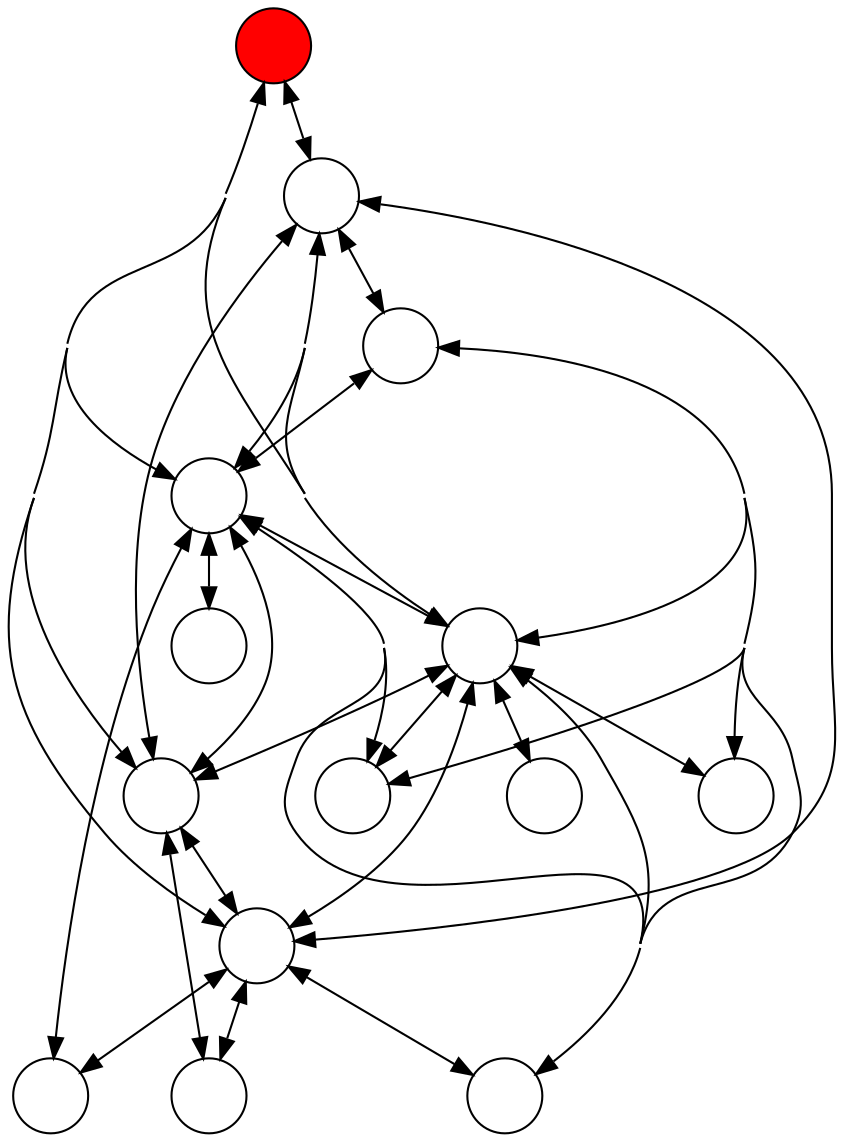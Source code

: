 digraph {
            concentrate=true
            node[label="" fillcolor=red, style=filled, shape=circle];
            -813406330
            node[label="" fillcolor=white, style=filled, shape=circle];
            
-813406330 -> -1170304139 [dir=both];
-813406330 -> -94561020 [dir=both];
-813406330 -> 282263853 [dir=both];
-813406330 -> 31106837 [dir=both];
-813406330 -> 125 [dir=both];
-1170304139 -> 282263853 [dir=both];
-1170304139 -> 31106837 [dir=both];
-1170304139 -> -94561020 [dir=both];
-1170304139 -> 1159226400 [dir=both];
-1170304139 -> 125 [dir=both];
-94561020 -> -778710392 [dir=both];
-94561020 -> 734354918 [dir=both];
-94561020 -> -1300158636 [dir=both];
-94561020 -> 282263853 [dir=both];
-94561020 -> -544716873 [dir=both];
282263853 -> 734354918 [dir=both];
282263853 -> 31106837 [dir=both];
282263853 -> -1300158636 [dir=both];
282263853 -> -1131758102 [dir=both];
282263853 -> 2106174547 [dir=both];
31106837 -> -1170304139 [dir=both];
31106837 -> -94561020 [dir=both];
31106837 -> 125 [dir=both];
31106837 -> 2013714856 [dir=both];
31106837 -> 282263853 [dir=both];
125 -> -778710392 [dir=both];
125 -> 2013714856 [dir=both];
125 -> 31106837 [dir=both];
125 -> 282263853 [dir=both];
125 -> -1300158636 [dir=both];
282263853 -> 734354918 [dir=both];
282263853 -> 31106837 [dir=both];
282263853 -> -1300158636 [dir=both];
282263853 -> -1131758102 [dir=both];
282263853 -> 2106174547 [dir=both];
31106837 -> -1170304139 [dir=both];
31106837 -> -94561020 [dir=both];
31106837 -> 125 [dir=both];
31106837 -> 2013714856 [dir=both];
31106837 -> 282263853 [dir=both];
-94561020 -> -778710392 [dir=both];
-94561020 -> 734354918 [dir=both];
-94561020 -> -1300158636 [dir=both];
-94561020 -> 282263853 [dir=both];
-94561020 -> -544716873 [dir=both];
1159226400 -> 282263853 [dir=both];
1159226400 -> 734354918 [dir=both];
1159226400 -> -1300158636 [dir=both];
1159226400 -> -94561020 [dir=both];
1159226400 -> -1131758102 [dir=both];
            }